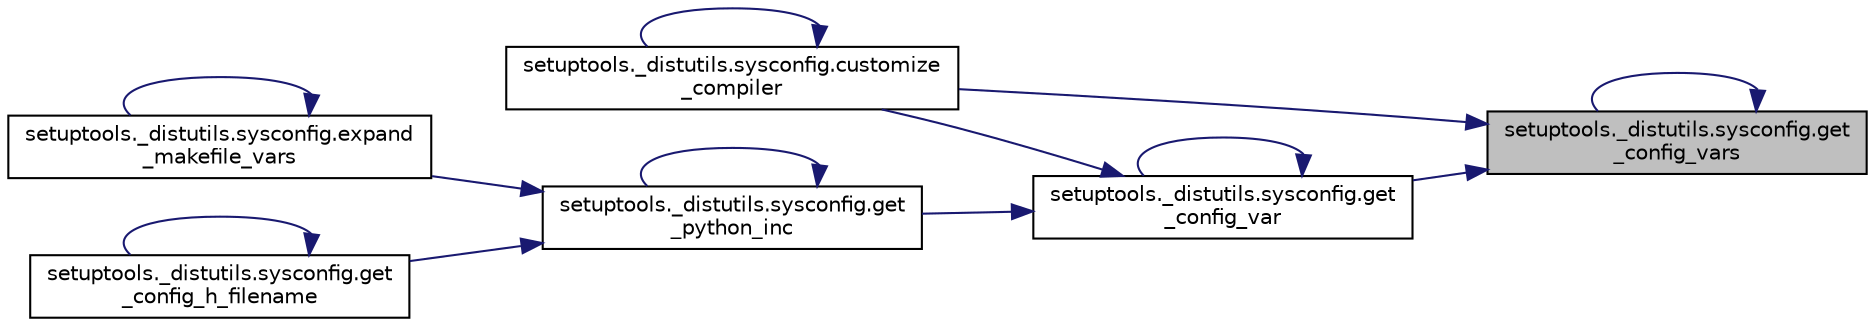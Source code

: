 digraph "setuptools._distutils.sysconfig.get_config_vars"
{
 // LATEX_PDF_SIZE
  edge [fontname="Helvetica",fontsize="10",labelfontname="Helvetica",labelfontsize="10"];
  node [fontname="Helvetica",fontsize="10",shape=record];
  rankdir="RL";
  Node1 [label="setuptools._distutils.sysconfig.get\l_config_vars",height=0.2,width=0.4,color="black", fillcolor="grey75", style="filled", fontcolor="black",tooltip=" "];
  Node1 -> Node2 [dir="back",color="midnightblue",fontsize="10",style="solid",fontname="Helvetica"];
  Node2 [label="setuptools._distutils.sysconfig.customize\l_compiler",height=0.2,width=0.4,color="black", fillcolor="white", style="filled",URL="$d9/db2/namespacesetuptools_1_1__distutils_1_1sysconfig.html#a39184aa4767e425939a4b038b24eb974",tooltip=" "];
  Node2 -> Node2 [dir="back",color="midnightblue",fontsize="10",style="solid",fontname="Helvetica"];
  Node1 -> Node3 [dir="back",color="midnightblue",fontsize="10",style="solid",fontname="Helvetica"];
  Node3 [label="setuptools._distutils.sysconfig.get\l_config_var",height=0.2,width=0.4,color="black", fillcolor="white", style="filled",URL="$d9/db2/namespacesetuptools_1_1__distutils_1_1sysconfig.html#af15382b8afd67ab2f138f8d446d0fa4e",tooltip=" "];
  Node3 -> Node2 [dir="back",color="midnightblue",fontsize="10",style="solid",fontname="Helvetica"];
  Node3 -> Node3 [dir="back",color="midnightblue",fontsize="10",style="solid",fontname="Helvetica"];
  Node3 -> Node4 [dir="back",color="midnightblue",fontsize="10",style="solid",fontname="Helvetica"];
  Node4 [label="setuptools._distutils.sysconfig.get\l_python_inc",height=0.2,width=0.4,color="black", fillcolor="white", style="filled",URL="$d9/db2/namespacesetuptools_1_1__distutils_1_1sysconfig.html#a3c7b105160c06122eca6182428eecb3b",tooltip=" "];
  Node4 -> Node5 [dir="back",color="midnightblue",fontsize="10",style="solid",fontname="Helvetica"];
  Node5 [label="setuptools._distutils.sysconfig.expand\l_makefile_vars",height=0.2,width=0.4,color="black", fillcolor="white", style="filled",URL="$d9/db2/namespacesetuptools_1_1__distutils_1_1sysconfig.html#a90d216e1605d30720ae20edec827b572",tooltip=" "];
  Node5 -> Node5 [dir="back",color="midnightblue",fontsize="10",style="solid",fontname="Helvetica"];
  Node4 -> Node6 [dir="back",color="midnightblue",fontsize="10",style="solid",fontname="Helvetica"];
  Node6 [label="setuptools._distutils.sysconfig.get\l_config_h_filename",height=0.2,width=0.4,color="black", fillcolor="white", style="filled",URL="$d9/db2/namespacesetuptools_1_1__distutils_1_1sysconfig.html#ae6fb6b585fe013858034390dbca0fb37",tooltip=" "];
  Node6 -> Node6 [dir="back",color="midnightblue",fontsize="10",style="solid",fontname="Helvetica"];
  Node4 -> Node4 [dir="back",color="midnightblue",fontsize="10",style="solid",fontname="Helvetica"];
  Node1 -> Node1 [dir="back",color="midnightblue",fontsize="10",style="solid",fontname="Helvetica"];
}
